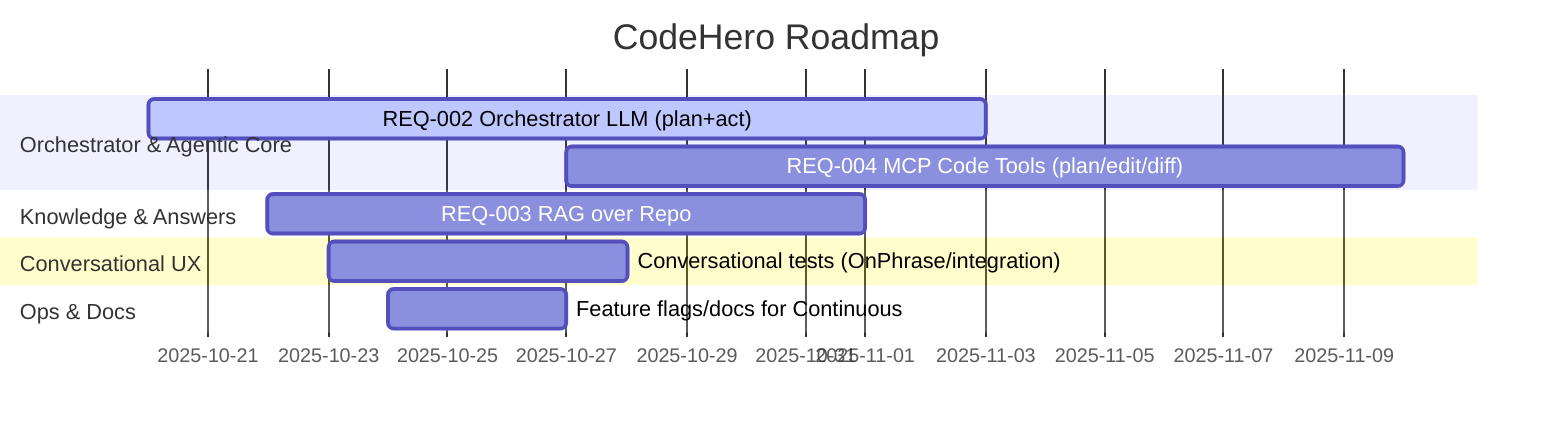 gantt
 title CodeHero Roadmap
 dateFormat YYYY-MM-DD
 axisFormat %Y-%m-%d

 section Orchestrator & Agentic Core
 REQ-002 Orchestrator LLM (plan+act) :active, req2,2025-10-20,14d
 REQ-004 MCP Code Tools (plan/edit/diff) : req4,2025-10-27,14d

 section Knowledge & Answers
 REQ-003 RAG over Repo : req3,2025-10-22,10d

 section Conversational UX
 Conversational tests (OnPhrase/integration) : convtests,2025-10-23,5d

 section Ops & Docs
 Feature flags/docs for Continuous : flags,2025-10-24,3d
